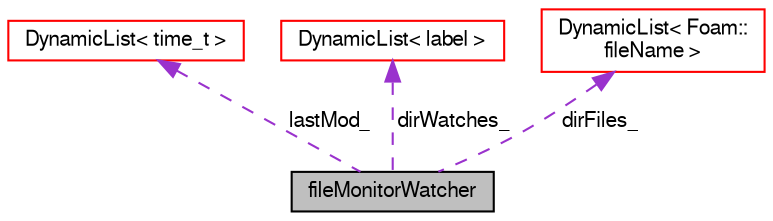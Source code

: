 digraph "fileMonitorWatcher"
{
  bgcolor="transparent";
  edge [fontname="FreeSans",fontsize="10",labelfontname="FreeSans",labelfontsize="10"];
  node [fontname="FreeSans",fontsize="10",shape=record];
  Node1 [label="fileMonitorWatcher",height=0.2,width=0.4,color="black", fillcolor="grey75", style="filled", fontcolor="black"];
  Node2 -> Node1 [dir="back",color="darkorchid3",fontsize="10",style="dashed",label=" lastMod_" ,fontname="FreeSans"];
  Node2 [label="DynamicList\< time_t \>",height=0.2,width=0.4,color="red",URL="$a25890.html"];
  Node7 -> Node1 [dir="back",color="darkorchid3",fontsize="10",style="dashed",label=" dirWatches_" ,fontname="FreeSans"];
  Node7 [label="DynamicList\< label \>",height=0.2,width=0.4,color="red",URL="$a25890.html"];
  Node11 -> Node1 [dir="back",color="darkorchid3",fontsize="10",style="dashed",label=" dirFiles_" ,fontname="FreeSans"];
  Node11 [label="DynamicList\< Foam::\lfileName \>",height=0.2,width=0.4,color="red",URL="$a25890.html"];
}
